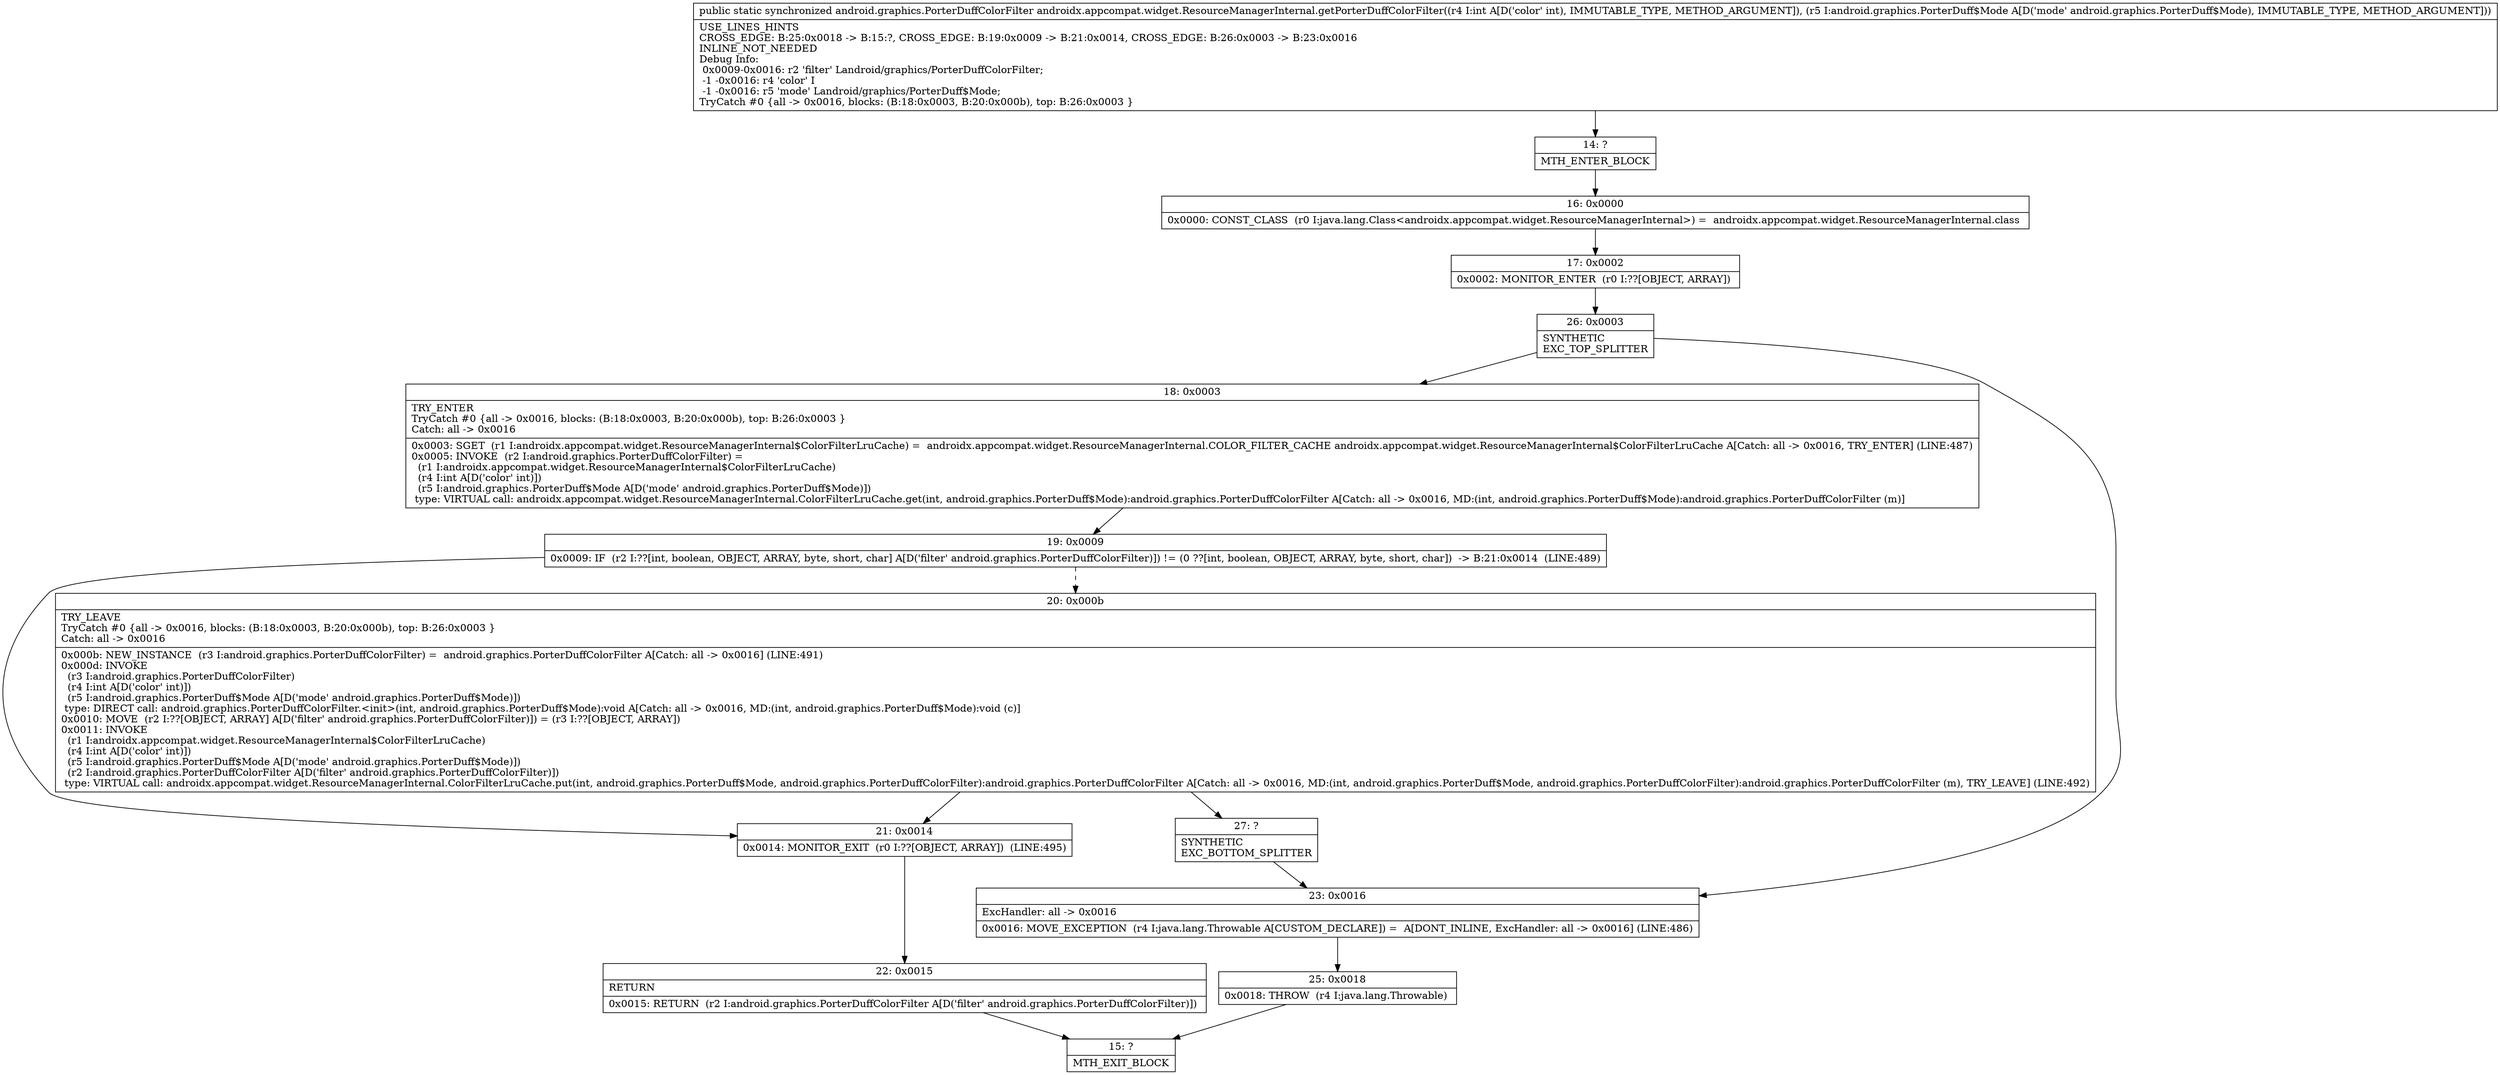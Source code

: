 digraph "CFG forandroidx.appcompat.widget.ResourceManagerInternal.getPorterDuffColorFilter(ILandroid\/graphics\/PorterDuff$Mode;)Landroid\/graphics\/PorterDuffColorFilter;" {
Node_14 [shape=record,label="{14\:\ ?|MTH_ENTER_BLOCK\l}"];
Node_16 [shape=record,label="{16\:\ 0x0000|0x0000: CONST_CLASS  (r0 I:java.lang.Class\<androidx.appcompat.widget.ResourceManagerInternal\>) =  androidx.appcompat.widget.ResourceManagerInternal.class \l}"];
Node_17 [shape=record,label="{17\:\ 0x0002|0x0002: MONITOR_ENTER  (r0 I:??[OBJECT, ARRAY]) \l}"];
Node_26 [shape=record,label="{26\:\ 0x0003|SYNTHETIC\lEXC_TOP_SPLITTER\l}"];
Node_18 [shape=record,label="{18\:\ 0x0003|TRY_ENTER\lTryCatch #0 \{all \-\> 0x0016, blocks: (B:18:0x0003, B:20:0x000b), top: B:26:0x0003 \}\lCatch: all \-\> 0x0016\l|0x0003: SGET  (r1 I:androidx.appcompat.widget.ResourceManagerInternal$ColorFilterLruCache) =  androidx.appcompat.widget.ResourceManagerInternal.COLOR_FILTER_CACHE androidx.appcompat.widget.ResourceManagerInternal$ColorFilterLruCache A[Catch: all \-\> 0x0016, TRY_ENTER] (LINE:487)\l0x0005: INVOKE  (r2 I:android.graphics.PorterDuffColorFilter) = \l  (r1 I:androidx.appcompat.widget.ResourceManagerInternal$ColorFilterLruCache)\l  (r4 I:int A[D('color' int)])\l  (r5 I:android.graphics.PorterDuff$Mode A[D('mode' android.graphics.PorterDuff$Mode)])\l type: VIRTUAL call: androidx.appcompat.widget.ResourceManagerInternal.ColorFilterLruCache.get(int, android.graphics.PorterDuff$Mode):android.graphics.PorterDuffColorFilter A[Catch: all \-\> 0x0016, MD:(int, android.graphics.PorterDuff$Mode):android.graphics.PorterDuffColorFilter (m)]\l}"];
Node_19 [shape=record,label="{19\:\ 0x0009|0x0009: IF  (r2 I:??[int, boolean, OBJECT, ARRAY, byte, short, char] A[D('filter' android.graphics.PorterDuffColorFilter)]) != (0 ??[int, boolean, OBJECT, ARRAY, byte, short, char])  \-\> B:21:0x0014  (LINE:489)\l}"];
Node_20 [shape=record,label="{20\:\ 0x000b|TRY_LEAVE\lTryCatch #0 \{all \-\> 0x0016, blocks: (B:18:0x0003, B:20:0x000b), top: B:26:0x0003 \}\lCatch: all \-\> 0x0016\l|0x000b: NEW_INSTANCE  (r3 I:android.graphics.PorterDuffColorFilter) =  android.graphics.PorterDuffColorFilter A[Catch: all \-\> 0x0016] (LINE:491)\l0x000d: INVOKE  \l  (r3 I:android.graphics.PorterDuffColorFilter)\l  (r4 I:int A[D('color' int)])\l  (r5 I:android.graphics.PorterDuff$Mode A[D('mode' android.graphics.PorterDuff$Mode)])\l type: DIRECT call: android.graphics.PorterDuffColorFilter.\<init\>(int, android.graphics.PorterDuff$Mode):void A[Catch: all \-\> 0x0016, MD:(int, android.graphics.PorterDuff$Mode):void (c)]\l0x0010: MOVE  (r2 I:??[OBJECT, ARRAY] A[D('filter' android.graphics.PorterDuffColorFilter)]) = (r3 I:??[OBJECT, ARRAY]) \l0x0011: INVOKE  \l  (r1 I:androidx.appcompat.widget.ResourceManagerInternal$ColorFilterLruCache)\l  (r4 I:int A[D('color' int)])\l  (r5 I:android.graphics.PorterDuff$Mode A[D('mode' android.graphics.PorterDuff$Mode)])\l  (r2 I:android.graphics.PorterDuffColorFilter A[D('filter' android.graphics.PorterDuffColorFilter)])\l type: VIRTUAL call: androidx.appcompat.widget.ResourceManagerInternal.ColorFilterLruCache.put(int, android.graphics.PorterDuff$Mode, android.graphics.PorterDuffColorFilter):android.graphics.PorterDuffColorFilter A[Catch: all \-\> 0x0016, MD:(int, android.graphics.PorterDuff$Mode, android.graphics.PorterDuffColorFilter):android.graphics.PorterDuffColorFilter (m), TRY_LEAVE] (LINE:492)\l}"];
Node_27 [shape=record,label="{27\:\ ?|SYNTHETIC\lEXC_BOTTOM_SPLITTER\l}"];
Node_21 [shape=record,label="{21\:\ 0x0014|0x0014: MONITOR_EXIT  (r0 I:??[OBJECT, ARRAY])  (LINE:495)\l}"];
Node_22 [shape=record,label="{22\:\ 0x0015|RETURN\l|0x0015: RETURN  (r2 I:android.graphics.PorterDuffColorFilter A[D('filter' android.graphics.PorterDuffColorFilter)]) \l}"];
Node_15 [shape=record,label="{15\:\ ?|MTH_EXIT_BLOCK\l}"];
Node_23 [shape=record,label="{23\:\ 0x0016|ExcHandler: all \-\> 0x0016\l|0x0016: MOVE_EXCEPTION  (r4 I:java.lang.Throwable A[CUSTOM_DECLARE]) =  A[DONT_INLINE, ExcHandler: all \-\> 0x0016] (LINE:486)\l}"];
Node_25 [shape=record,label="{25\:\ 0x0018|0x0018: THROW  (r4 I:java.lang.Throwable) \l}"];
MethodNode[shape=record,label="{public static synchronized android.graphics.PorterDuffColorFilter androidx.appcompat.widget.ResourceManagerInternal.getPorterDuffColorFilter((r4 I:int A[D('color' int), IMMUTABLE_TYPE, METHOD_ARGUMENT]), (r5 I:android.graphics.PorterDuff$Mode A[D('mode' android.graphics.PorterDuff$Mode), IMMUTABLE_TYPE, METHOD_ARGUMENT]))  | USE_LINES_HINTS\lCROSS_EDGE: B:25:0x0018 \-\> B:15:?, CROSS_EDGE: B:19:0x0009 \-\> B:21:0x0014, CROSS_EDGE: B:26:0x0003 \-\> B:23:0x0016\lINLINE_NOT_NEEDED\lDebug Info:\l  0x0009\-0x0016: r2 'filter' Landroid\/graphics\/PorterDuffColorFilter;\l  \-1 \-0x0016: r4 'color' I\l  \-1 \-0x0016: r5 'mode' Landroid\/graphics\/PorterDuff$Mode;\lTryCatch #0 \{all \-\> 0x0016, blocks: (B:18:0x0003, B:20:0x000b), top: B:26:0x0003 \}\l}"];
MethodNode -> Node_14;Node_14 -> Node_16;
Node_16 -> Node_17;
Node_17 -> Node_26;
Node_26 -> Node_18;
Node_26 -> Node_23;
Node_18 -> Node_19;
Node_19 -> Node_20[style=dashed];
Node_19 -> Node_21;
Node_20 -> Node_21;
Node_20 -> Node_27;
Node_27 -> Node_23;
Node_21 -> Node_22;
Node_22 -> Node_15;
Node_23 -> Node_25;
Node_25 -> Node_15;
}

